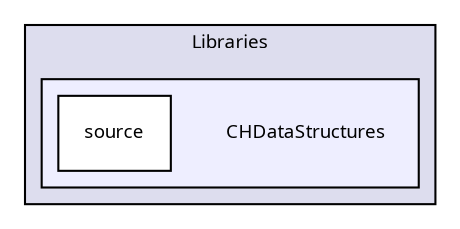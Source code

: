 digraph "CHDataStructures" {
  bgcolor=transparent;
  compound=true
  node [ fontsize="9", fontname="LucidaGrande"];
  edge [ labelfontsize="9", labelfontname="LucidaGrande"];
  subgraph clusterdir_a1d32042fd0b824b0abf408b44507fce {
    graph [ bgcolor="#ddddee", pencolor="black", label="Libraries" fontname="LucidaGrande", fontsize="9", URL="dir_a1d32042fd0b824b0abf408b44507fce.html"]
  subgraph clusterdir_7fbaa0809a014c6b7a64c4e732f87895 {
    graph [ bgcolor="#eeeeff", pencolor="black", label="" URL="dir_7fbaa0809a014c6b7a64c4e732f87895.html"];
    dir_7fbaa0809a014c6b7a64c4e732f87895 [shape=plaintext label="CHDataStructures"];
    dir_d21f85886564b27a43d60367709a3109 [shape=box label="source" color="black" fillcolor="white" style="filled" URL="dir_d21f85886564b27a43d60367709a3109.html"];
  }
  }
}
